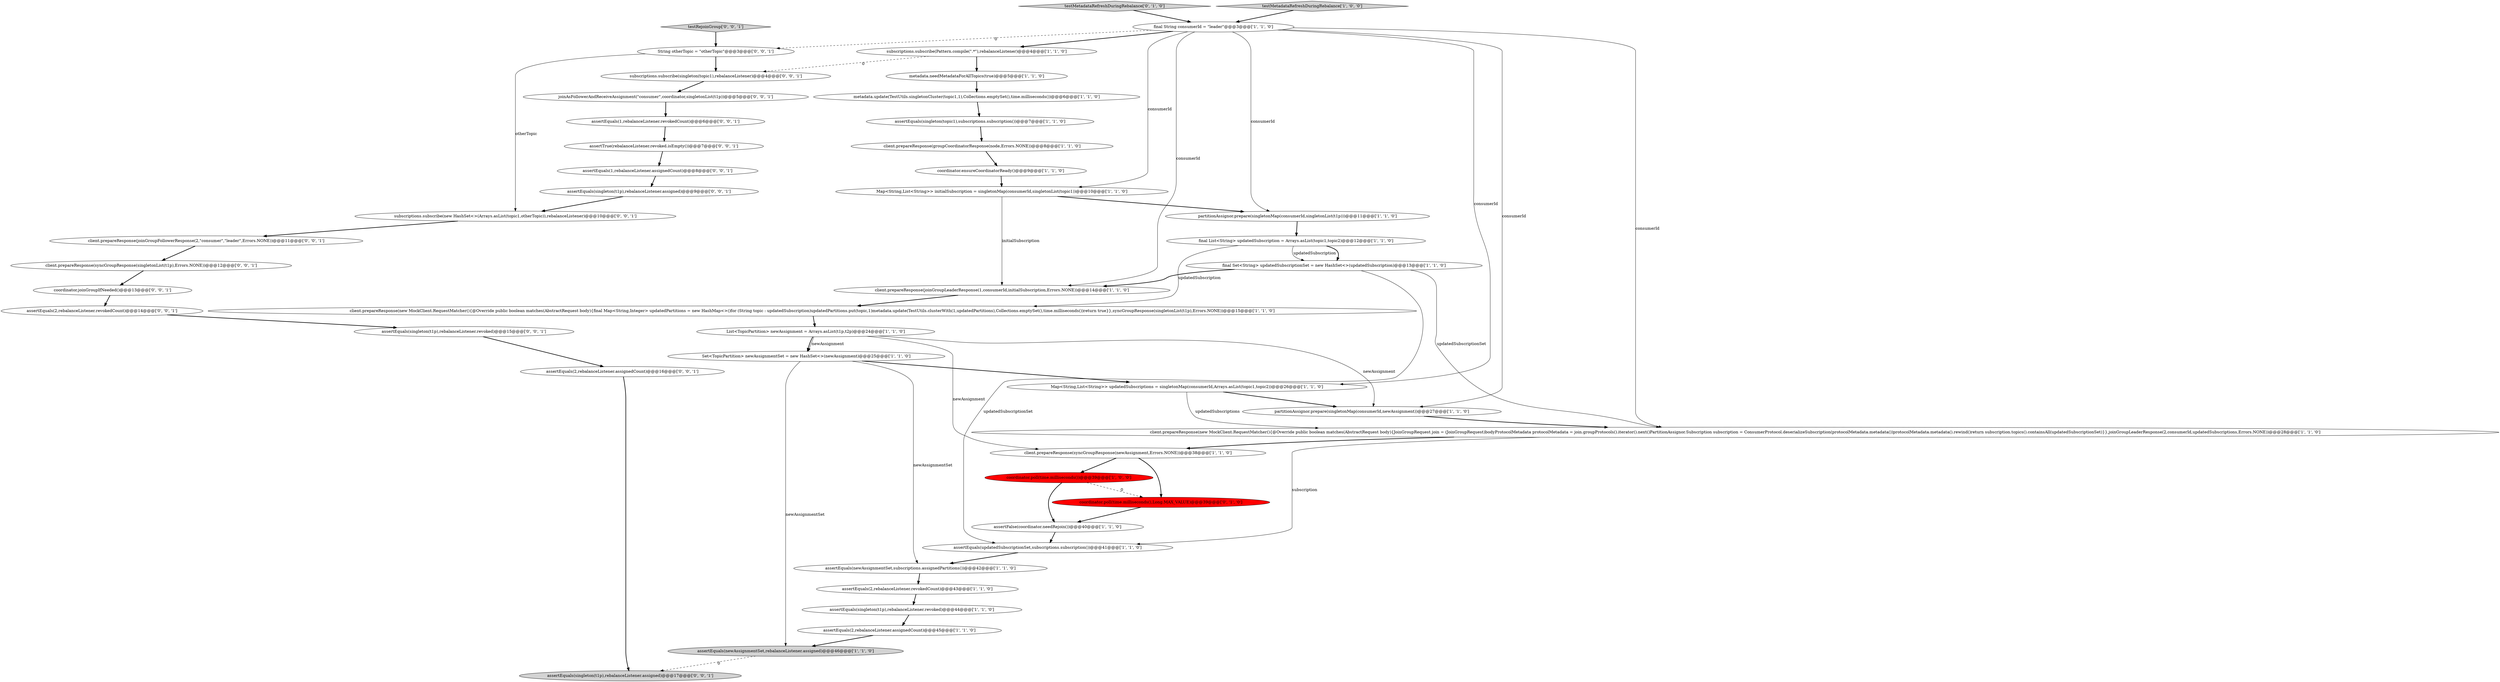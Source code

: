 digraph {
16 [style = filled, label = "coordinator.ensureCoordinatorReady()@@@9@@@['1', '1', '0']", fillcolor = white, shape = ellipse image = "AAA0AAABBB1BBB"];
34 [style = filled, label = "client.prepareResponse(joinGroupFollowerResponse(2,\"consumer\",\"leader\",Errors.NONE))@@@11@@@['0', '0', '1']", fillcolor = white, shape = ellipse image = "AAA0AAABBB3BBB"];
5 [style = filled, label = "partitionAssignor.prepare(singletonMap(consumerId,newAssignment))@@@27@@@['1', '1', '0']", fillcolor = white, shape = ellipse image = "AAA0AAABBB1BBB"];
21 [style = filled, label = "coordinator.poll(time.milliseconds())@@@39@@@['1', '0', '0']", fillcolor = red, shape = ellipse image = "AAA1AAABBB1BBB"];
4 [style = filled, label = "final Set<String> updatedSubscriptionSet = new HashSet<>(updatedSubscription)@@@13@@@['1', '1', '0']", fillcolor = white, shape = ellipse image = "AAA0AAABBB1BBB"];
11 [style = filled, label = "metadata.update(TestUtils.singletonCluster(topic1,1),Collections.emptySet(),time.milliseconds())@@@6@@@['1', '1', '0']", fillcolor = white, shape = ellipse image = "AAA0AAABBB1BBB"];
41 [style = filled, label = "client.prepareResponse(syncGroupResponse(singletonList(t1p),Errors.NONE))@@@12@@@['0', '0', '1']", fillcolor = white, shape = ellipse image = "AAA0AAABBB3BBB"];
32 [style = filled, label = "testRejoinGroup['0', '0', '1']", fillcolor = lightgray, shape = diamond image = "AAA0AAABBB3BBB"];
15 [style = filled, label = "assertEquals(2,rebalanceListener.revokedCount)@@@43@@@['1', '1', '0']", fillcolor = white, shape = ellipse image = "AAA0AAABBB1BBB"];
24 [style = filled, label = "client.prepareResponse(new MockClient.RequestMatcher(){@Override public boolean matches(AbstractRequest body){final Map<String,Integer> updatedPartitions = new HashMap<>()for (String topic : updatedSubscription)updatedPartitions.put(topic,1)metadata.update(TestUtils.clusterWith(1,updatedPartitions),Collections.emptySet(),time.milliseconds())return true}},syncGroupResponse(singletonList(t1p),Errors.NONE))@@@15@@@['1', '1', '0']", fillcolor = white, shape = ellipse image = "AAA0AAABBB1BBB"];
8 [style = filled, label = "List<TopicPartition> newAssignment = Arrays.asList(t1p,t2p)@@@24@@@['1', '1', '0']", fillcolor = white, shape = ellipse image = "AAA0AAABBB1BBB"];
9 [style = filled, label = "assertEquals(newAssignmentSet,rebalanceListener.assigned)@@@46@@@['1', '1', '0']", fillcolor = lightgray, shape = ellipse image = "AAA0AAABBB1BBB"];
19 [style = filled, label = "assertEquals(2,rebalanceListener.assignedCount)@@@45@@@['1', '1', '0']", fillcolor = white, shape = ellipse image = "AAA0AAABBB1BBB"];
18 [style = filled, label = "assertEquals(newAssignmentSet,subscriptions.assignedPartitions())@@@42@@@['1', '1', '0']", fillcolor = white, shape = ellipse image = "AAA0AAABBB1BBB"];
40 [style = filled, label = "assertEquals(singleton(t1p),rebalanceListener.revoked)@@@15@@@['0', '0', '1']", fillcolor = white, shape = ellipse image = "AAA0AAABBB3BBB"];
7 [style = filled, label = "metadata.needMetadataForAllTopics(true)@@@5@@@['1', '1', '0']", fillcolor = white, shape = ellipse image = "AAA0AAABBB1BBB"];
27 [style = filled, label = "client.prepareResponse(groupCoordinatorResponse(node,Errors.NONE))@@@8@@@['1', '1', '0']", fillcolor = white, shape = ellipse image = "AAA0AAABBB1BBB"];
3 [style = filled, label = "Map<String,List<String>> initialSubscription = singletonMap(consumerId,singletonList(topic1))@@@10@@@['1', '1', '0']", fillcolor = white, shape = ellipse image = "AAA0AAABBB1BBB"];
1 [style = filled, label = "final String consumerId = \"leader\"@@@3@@@['1', '1', '0']", fillcolor = white, shape = ellipse image = "AAA0AAABBB1BBB"];
25 [style = filled, label = "assertEquals(updatedSubscriptionSet,subscriptions.subscription())@@@41@@@['1', '1', '0']", fillcolor = white, shape = ellipse image = "AAA0AAABBB1BBB"];
31 [style = filled, label = "assertEquals(singleton(t1p),rebalanceListener.assigned)@@@9@@@['0', '0', '1']", fillcolor = white, shape = ellipse image = "AAA0AAABBB3BBB"];
2 [style = filled, label = "Map<String,List<String>> updatedSubscriptions = singletonMap(consumerId,Arrays.asList(topic1,topic2))@@@26@@@['1', '1', '0']", fillcolor = white, shape = ellipse image = "AAA0AAABBB1BBB"];
37 [style = filled, label = "subscriptions.subscribe(singleton(topic1),rebalanceListener)@@@4@@@['0', '0', '1']", fillcolor = white, shape = ellipse image = "AAA0AAABBB3BBB"];
29 [style = filled, label = "coordinator.poll(time.milliseconds(),Long.MAX_VALUE)@@@39@@@['0', '1', '0']", fillcolor = red, shape = ellipse image = "AAA1AAABBB2BBB"];
23 [style = filled, label = "assertEquals(singleton(topic1),subscriptions.subscription())@@@7@@@['1', '1', '0']", fillcolor = white, shape = ellipse image = "AAA0AAABBB1BBB"];
12 [style = filled, label = "assertFalse(coordinator.needRejoin())@@@40@@@['1', '1', '0']", fillcolor = white, shape = ellipse image = "AAA0AAABBB1BBB"];
43 [style = filled, label = "coordinator.joinGroupIfNeeded()@@@13@@@['0', '0', '1']", fillcolor = white, shape = ellipse image = "AAA0AAABBB3BBB"];
14 [style = filled, label = "client.prepareResponse(syncGroupResponse(newAssignment,Errors.NONE))@@@38@@@['1', '1', '0']", fillcolor = white, shape = ellipse image = "AAA0AAABBB1BBB"];
33 [style = filled, label = "joinAsFollowerAndReceiveAssignment(\"consumer\",coordinator,singletonList(t1p))@@@5@@@['0', '0', '1']", fillcolor = white, shape = ellipse image = "AAA0AAABBB3BBB"];
6 [style = filled, label = "Set<TopicPartition> newAssignmentSet = new HashSet<>(newAssignment)@@@25@@@['1', '1', '0']", fillcolor = white, shape = ellipse image = "AAA0AAABBB1BBB"];
22 [style = filled, label = "client.prepareResponse(joinGroupLeaderResponse(1,consumerId,initialSubscription,Errors.NONE))@@@14@@@['1', '1', '0']", fillcolor = white, shape = ellipse image = "AAA0AAABBB1BBB"];
0 [style = filled, label = "partitionAssignor.prepare(singletonMap(consumerId,singletonList(t1p)))@@@11@@@['1', '1', '0']", fillcolor = white, shape = ellipse image = "AAA0AAABBB1BBB"];
36 [style = filled, label = "assertEquals(2,rebalanceListener.revokedCount)@@@14@@@['0', '0', '1']", fillcolor = white, shape = ellipse image = "AAA0AAABBB3BBB"];
39 [style = filled, label = "assertEquals(1,rebalanceListener.assignedCount)@@@8@@@['0', '0', '1']", fillcolor = white, shape = ellipse image = "AAA0AAABBB3BBB"];
44 [style = filled, label = "String otherTopic = \"otherTopic\"@@@3@@@['0', '0', '1']", fillcolor = white, shape = ellipse image = "AAA0AAABBB3BBB"];
28 [style = filled, label = "testMetadataRefreshDuringRebalance['0', '1', '0']", fillcolor = lightgray, shape = diamond image = "AAA0AAABBB2BBB"];
26 [style = filled, label = "assertEquals(singleton(t1p),rebalanceListener.revoked)@@@44@@@['1', '1', '0']", fillcolor = white, shape = ellipse image = "AAA0AAABBB1BBB"];
42 [style = filled, label = "subscriptions.subscribe(new HashSet<>(Arrays.asList(topic1,otherTopic)),rebalanceListener)@@@10@@@['0', '0', '1']", fillcolor = white, shape = ellipse image = "AAA0AAABBB3BBB"];
13 [style = filled, label = "testMetadataRefreshDuringRebalance['1', '0', '0']", fillcolor = lightgray, shape = diamond image = "AAA0AAABBB1BBB"];
20 [style = filled, label = "client.prepareResponse(new MockClient.RequestMatcher(){@Override public boolean matches(AbstractRequest body){JoinGroupRequest join = (JoinGroupRequest)bodyProtocolMetadata protocolMetadata = join.groupProtocols().iterator().next()PartitionAssignor.Subscription subscription = ConsumerProtocol.deserializeSubscription(protocolMetadata.metadata())protocolMetadata.metadata().rewind()return subscription.topics().containsAll(updatedSubscriptionSet)}},joinGroupLeaderResponse(2,consumerId,updatedSubscriptions,Errors.NONE))@@@28@@@['1', '1', '0']", fillcolor = white, shape = ellipse image = "AAA0AAABBB1BBB"];
45 [style = filled, label = "assertEquals(singleton(t1p),rebalanceListener.assigned)@@@17@@@['0', '0', '1']", fillcolor = lightgray, shape = ellipse image = "AAA0AAABBB3BBB"];
17 [style = filled, label = "final List<String> updatedSubscription = Arrays.asList(topic1,topic2)@@@12@@@['1', '1', '0']", fillcolor = white, shape = ellipse image = "AAA0AAABBB1BBB"];
10 [style = filled, label = "subscriptions.subscribe(Pattern.compile(\".*\"),rebalanceListener)@@@4@@@['1', '1', '0']", fillcolor = white, shape = ellipse image = "AAA0AAABBB1BBB"];
30 [style = filled, label = "assertEquals(2,rebalanceListener.assignedCount)@@@16@@@['0', '0', '1']", fillcolor = white, shape = ellipse image = "AAA0AAABBB3BBB"];
38 [style = filled, label = "assertEquals(1,rebalanceListener.revokedCount)@@@6@@@['0', '0', '1']", fillcolor = white, shape = ellipse image = "AAA0AAABBB3BBB"];
35 [style = filled, label = "assertTrue(rebalanceListener.revoked.isEmpty())@@@7@@@['0', '0', '1']", fillcolor = white, shape = ellipse image = "AAA0AAABBB3BBB"];
16->3 [style = bold, label=""];
20->25 [style = solid, label="subscription"];
42->34 [style = bold, label=""];
8->6 [style = solid, label="newAssignment"];
7->11 [style = bold, label=""];
36->40 [style = bold, label=""];
23->27 [style = bold, label=""];
5->20 [style = bold, label=""];
0->17 [style = bold, label=""];
1->3 [style = solid, label="consumerId"];
35->39 [style = bold, label=""];
18->15 [style = bold, label=""];
17->4 [style = bold, label=""];
25->18 [style = bold, label=""];
43->36 [style = bold, label=""];
8->6 [style = bold, label=""];
20->14 [style = bold, label=""];
28->1 [style = bold, label=""];
34->41 [style = bold, label=""];
3->22 [style = solid, label="initialSubscription"];
27->16 [style = bold, label=""];
44->42 [style = solid, label="otherTopic"];
26->19 [style = bold, label=""];
9->45 [style = dashed, label="0"];
1->5 [style = solid, label="consumerId"];
10->7 [style = bold, label=""];
1->44 [style = dashed, label="0"];
4->20 [style = solid, label="updatedSubscriptionSet"];
13->1 [style = bold, label=""];
3->0 [style = bold, label=""];
6->9 [style = solid, label="newAssignmentSet"];
15->26 [style = bold, label=""];
21->12 [style = bold, label=""];
6->2 [style = bold, label=""];
2->20 [style = solid, label="updatedSubscriptions"];
31->42 [style = bold, label=""];
29->12 [style = bold, label=""];
1->22 [style = solid, label="consumerId"];
19->9 [style = bold, label=""];
8->5 [style = solid, label="newAssignment"];
39->31 [style = bold, label=""];
1->20 [style = solid, label="consumerId"];
12->25 [style = bold, label=""];
1->2 [style = solid, label="consumerId"];
1->0 [style = solid, label="consumerId"];
17->24 [style = solid, label="updatedSubscription"];
14->29 [style = bold, label=""];
32->44 [style = bold, label=""];
10->37 [style = dashed, label="0"];
33->38 [style = bold, label=""];
40->30 [style = bold, label=""];
44->37 [style = bold, label=""];
6->18 [style = solid, label="newAssignmentSet"];
8->14 [style = solid, label="newAssignment"];
22->24 [style = bold, label=""];
24->8 [style = bold, label=""];
4->25 [style = solid, label="updatedSubscriptionSet"];
37->33 [style = bold, label=""];
38->35 [style = bold, label=""];
17->4 [style = solid, label="updatedSubscription"];
1->10 [style = bold, label=""];
21->29 [style = dashed, label="0"];
11->23 [style = bold, label=""];
41->43 [style = bold, label=""];
4->22 [style = bold, label=""];
14->21 [style = bold, label=""];
30->45 [style = bold, label=""];
2->5 [style = bold, label=""];
}

